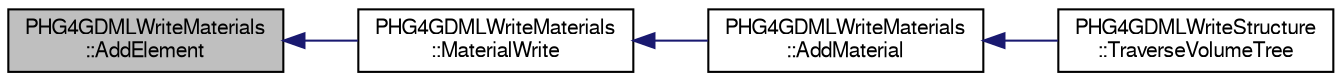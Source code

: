 digraph "PHG4GDMLWriteMaterials::AddElement"
{
  bgcolor="transparent";
  edge [fontname="FreeSans",fontsize="10",labelfontname="FreeSans",labelfontsize="10"];
  node [fontname="FreeSans",fontsize="10",shape=record];
  rankdir="LR";
  Node1 [label="PHG4GDMLWriteMaterials\l::AddElement",height=0.2,width=0.4,color="black", fillcolor="grey75", style="filled" fontcolor="black"];
  Node1 -> Node2 [dir="back",color="midnightblue",fontsize="10",style="solid",fontname="FreeSans"];
  Node2 [label="PHG4GDMLWriteMaterials\l::MaterialWrite",height=0.2,width=0.4,color="black",URL="$d3/d04/classPHG4GDMLWriteMaterials.html#a24dff32470666c766f8e697a00247b74"];
  Node2 -> Node3 [dir="back",color="midnightblue",fontsize="10",style="solid",fontname="FreeSans"];
  Node3 [label="PHG4GDMLWriteMaterials\l::AddMaterial",height=0.2,width=0.4,color="black",URL="$d3/d04/classPHG4GDMLWriteMaterials.html#a02dfefd1f4b0aa2c122952dc4ebc1a87"];
  Node3 -> Node4 [dir="back",color="midnightblue",fontsize="10",style="solid",fontname="FreeSans"];
  Node4 [label="PHG4GDMLWriteStructure\l::TraverseVolumeTree",height=0.2,width=0.4,color="black",URL="$d2/d72/classPHG4GDMLWriteStructure.html#a957c6f2d283732660e3eb9c41b982048"];
}
